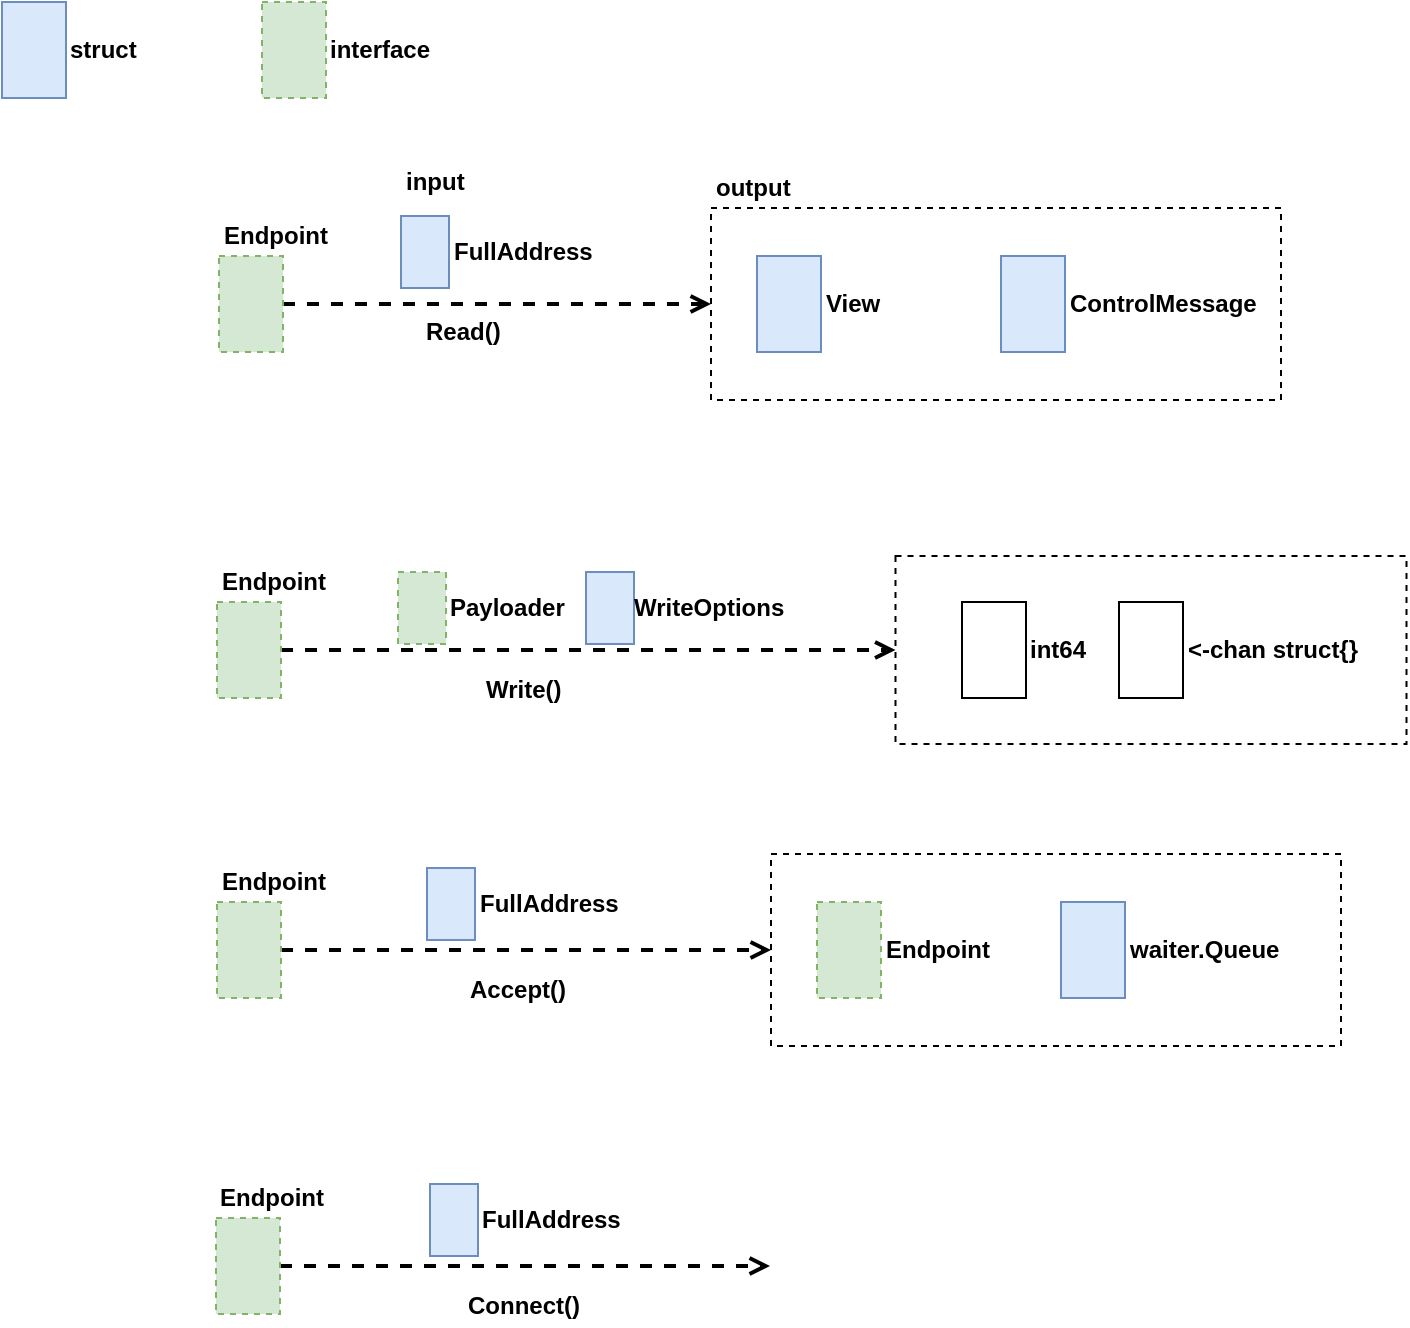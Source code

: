 <mxfile version="12.9.3" type="device" pages="5"><diagram id="k6qMEF62BGXnZwHadJ73" name="endpoint"><mxGraphModel dx="946" dy="725" grid="1" gridSize="10" guides="1" tooltips="1" connect="1" arrows="1" fold="1" page="1" pageScale="1" pageWidth="850" pageHeight="1100" math="0" shadow="0"><root><mxCell id="0"/><mxCell id="1" parent="0"/><mxCell id="oGJiNRE4UWsrsHUMmCPY-58" value="" style="rounded=0;whiteSpace=wrap;html=1;dashed=1;fillColor=none;" parent="1" vertex="1"><mxGeometry x="466.75" y="287" width="255.5" height="94" as="geometry"/></mxCell><mxCell id="oGJiNRE4UWsrsHUMmCPY-45" value="" style="rounded=0;whiteSpace=wrap;html=1;dashed=1;fillColor=none;" parent="1" vertex="1"><mxGeometry x="374.5" y="113" width="285" height="96" as="geometry"/></mxCell><mxCell id="oGJiNRE4UWsrsHUMmCPY-1" value="" style="rounded=0;whiteSpace=wrap;html=1;strokeColor=#6c8ebf;fillColor=#dae8fc;fontSize=16;" parent="1" vertex="1"><mxGeometry x="20" y="10" width="32" height="48" as="geometry"/></mxCell><mxCell id="oGJiNRE4UWsrsHUMmCPY-2" value="&lt;b&gt;struct&lt;/b&gt;" style="text;html=1;align=left;verticalAlign=middle;resizable=0;points=[];autosize=1;fontSize=12;fontColor=#000000;" parent="1" vertex="1"><mxGeometry x="52" y="24" width="50" height="20" as="geometry"/></mxCell><mxCell id="oGJiNRE4UWsrsHUMmCPY-3" value="" style="rounded=0;whiteSpace=wrap;html=1;strokeColor=#82b366;fillColor=#d5e8d4;fontSize=16;dashed=1;" parent="1" vertex="1"><mxGeometry x="150" y="10" width="32" height="48" as="geometry"/></mxCell><mxCell id="oGJiNRE4UWsrsHUMmCPY-4" value="&lt;b&gt;interface&lt;/b&gt;" style="text;html=1;align=left;verticalAlign=middle;resizable=0;points=[];autosize=1;fontSize=12;fontColor=#000000;" parent="1" vertex="1"><mxGeometry x="182" y="24" width="70" height="20" as="geometry"/></mxCell><mxCell id="oGJiNRE4UWsrsHUMmCPY-36" value="" style="rounded=0;whiteSpace=wrap;html=1;strokeColor=#6c8ebf;fillColor=#dae8fc;fontSize=16;" parent="1" vertex="1"><mxGeometry x="397.5" y="137" width="32" height="48" as="geometry"/></mxCell><mxCell id="oGJiNRE4UWsrsHUMmCPY-37" value="&lt;b&gt;Endpoint&lt;/b&gt;" style="text;html=1;align=left;verticalAlign=middle;resizable=0;points=[];autosize=1;fontSize=12;fontColor=#000000;" parent="1" vertex="1"><mxGeometry x="128.5" y="117" width="70" height="20" as="geometry"/></mxCell><mxCell id="oGJiNRE4UWsrsHUMmCPY-39" style="edgeStyle=orthogonalEdgeStyle;rounded=0;orthogonalLoop=1;jettySize=auto;html=1;exitX=1;exitY=0.5;exitDx=0;exitDy=0;entryX=0;entryY=0.5;entryDx=0;entryDy=0;endArrow=open;endFill=0;strokeWidth=2;dashed=1;" parent="1" source="oGJiNRE4UWsrsHUMmCPY-38" target="oGJiNRE4UWsrsHUMmCPY-45" edge="1"><mxGeometry relative="1" as="geometry"/></mxCell><mxCell id="oGJiNRE4UWsrsHUMmCPY-38" value="" style="rounded=0;whiteSpace=wrap;html=1;strokeColor=#82b366;fillColor=#d5e8d4;fontSize=16;dashed=1;" parent="1" vertex="1"><mxGeometry x="128.5" y="137" width="32" height="48" as="geometry"/></mxCell><mxCell id="oGJiNRE4UWsrsHUMmCPY-40" value="" style="rounded=0;whiteSpace=wrap;html=1;strokeColor=#6c8ebf;fillColor=#dae8fc;fontSize=16;" parent="1" vertex="1"><mxGeometry x="219.5" y="117" width="24" height="36" as="geometry"/></mxCell><mxCell id="oGJiNRE4UWsrsHUMmCPY-41" value="&lt;b&gt;FullAddress&lt;/b&gt;" style="text;html=1;align=left;verticalAlign=middle;resizable=0;points=[];autosize=1;fontSize=12;fontColor=#000000;" parent="1" vertex="1"><mxGeometry x="243.5" y="125" width="80" height="20" as="geometry"/></mxCell><mxCell id="oGJiNRE4UWsrsHUMmCPY-42" value="" style="rounded=0;whiteSpace=wrap;html=1;strokeColor=#6c8ebf;fillColor=#dae8fc;fontSize=16;" parent="1" vertex="1"><mxGeometry x="519.5" y="137" width="32" height="48" as="geometry"/></mxCell><mxCell id="oGJiNRE4UWsrsHUMmCPY-43" value="&lt;b&gt;View&lt;/b&gt;" style="text;html=1;align=left;verticalAlign=middle;resizable=0;points=[];autosize=1;fontSize=12;fontColor=#000000;" parent="1" vertex="1"><mxGeometry x="429.5" y="151" width="40" height="20" as="geometry"/></mxCell><mxCell id="oGJiNRE4UWsrsHUMmCPY-44" value="&lt;b&gt;ControlMessage&lt;/b&gt;" style="text;html=1;align=left;verticalAlign=middle;resizable=0;points=[];autosize=1;fontSize=12;fontColor=#000000;" parent="1" vertex="1"><mxGeometry x="551.5" y="151" width="110" height="20" as="geometry"/></mxCell><mxCell id="oGJiNRE4UWsrsHUMmCPY-46" value="&lt;b&gt;Read()&lt;/b&gt;" style="text;html=1;align=left;verticalAlign=middle;resizable=0;points=[];autosize=1;fontSize=12;fontColor=#000000;" parent="1" vertex="1"><mxGeometry x="229.5" y="165" width="50" height="20" as="geometry"/></mxCell><mxCell id="oGJiNRE4UWsrsHUMmCPY-54" style="edgeStyle=orthogonalEdgeStyle;rounded=0;orthogonalLoop=1;jettySize=auto;html=1;exitX=1;exitY=0.5;exitDx=0;exitDy=0;dashed=1;endArrow=open;endFill=0;strokeWidth=2;entryX=0;entryY=0.5;entryDx=0;entryDy=0;" parent="1" source="oGJiNRE4UWsrsHUMmCPY-47" target="oGJiNRE4UWsrsHUMmCPY-58" edge="1"><mxGeometry relative="1" as="geometry"/></mxCell><mxCell id="oGJiNRE4UWsrsHUMmCPY-47" value="" style="rounded=0;whiteSpace=wrap;html=1;strokeColor=#82b366;fillColor=#d5e8d4;fontSize=16;dashed=1;" parent="1" vertex="1"><mxGeometry x="127.5" y="310" width="32" height="48" as="geometry"/></mxCell><mxCell id="oGJiNRE4UWsrsHUMmCPY-48" value="" style="rounded=0;whiteSpace=wrap;html=1;strokeColor=#82b366;fillColor=#d5e8d4;fontSize=16;dashed=1;" parent="1" vertex="1"><mxGeometry x="218" y="295" width="24" height="36" as="geometry"/></mxCell><mxCell id="oGJiNRE4UWsrsHUMmCPY-49" value="&lt;b&gt;Endpoint&lt;/b&gt;" style="text;html=1;align=left;verticalAlign=middle;resizable=0;points=[];autosize=1;fontSize=12;fontColor=#000000;" parent="1" vertex="1"><mxGeometry x="127.5" y="290" width="70" height="20" as="geometry"/></mxCell><mxCell id="oGJiNRE4UWsrsHUMmCPY-50" value="&lt;b&gt;Payloader&lt;/b&gt;" style="text;html=1;align=left;verticalAlign=middle;resizable=0;points=[];autosize=1;fontSize=12;fontColor=#000000;" parent="1" vertex="1"><mxGeometry x="242" y="303" width="70" height="20" as="geometry"/></mxCell><mxCell id="oGJiNRE4UWsrsHUMmCPY-51" value="" style="rounded=0;whiteSpace=wrap;html=1;strokeColor=#6c8ebf;fillColor=#dae8fc;fontSize=16;" parent="1" vertex="1"><mxGeometry x="312" y="295" width="24" height="36" as="geometry"/></mxCell><mxCell id="oGJiNRE4UWsrsHUMmCPY-52" value="&lt;b&gt;WriteOptions&lt;/b&gt;" style="text;html=1;align=left;verticalAlign=middle;resizable=0;points=[];autosize=1;fontSize=12;fontColor=#000000;" parent="1" vertex="1"><mxGeometry x="334" y="303" width="90" height="20" as="geometry"/></mxCell><mxCell id="oGJiNRE4UWsrsHUMmCPY-53" value="" style="rounded=0;whiteSpace=wrap;html=1;strokeColor=#000000;fillColor=#ffffff;fontSize=16;" parent="1" vertex="1"><mxGeometry x="500" y="310" width="32" height="48" as="geometry"/></mxCell><mxCell id="oGJiNRE4UWsrsHUMmCPY-55" value="&lt;b&gt;int64&lt;/b&gt;" style="text;html=1;align=left;verticalAlign=middle;resizable=0;points=[];autosize=1;fontSize=12;fontColor=#000000;" parent="1" vertex="1"><mxGeometry x="532" y="324" width="40" height="20" as="geometry"/></mxCell><mxCell id="oGJiNRE4UWsrsHUMmCPY-56" value="" style="rounded=0;whiteSpace=wrap;html=1;strokeColor=#000000;fillColor=#ffffff;fontSize=16;" parent="1" vertex="1"><mxGeometry x="578.5" y="310" width="32" height="48" as="geometry"/></mxCell><mxCell id="oGJiNRE4UWsrsHUMmCPY-57" value="&lt;b&gt;&amp;lt;-chan struct{}&lt;/b&gt;" style="text;html=1;align=left;verticalAlign=middle;resizable=0;points=[];autosize=1;fontSize=12;fontColor=#000000;" parent="1" vertex="1"><mxGeometry x="610.5" y="324" width="100" height="20" as="geometry"/></mxCell><mxCell id="oGJiNRE4UWsrsHUMmCPY-59" value="&lt;b&gt;Write()&lt;/b&gt;" style="text;html=1;align=left;verticalAlign=middle;resizable=0;points=[];autosize=1;fontSize=12;fontColor=#000000;" parent="1" vertex="1"><mxGeometry x="259.5" y="344" width="50" height="20" as="geometry"/></mxCell><mxCell id="oGJiNRE4UWsrsHUMmCPY-66" style="edgeStyle=orthogonalEdgeStyle;rounded=0;orthogonalLoop=1;jettySize=auto;html=1;exitX=1;exitY=0.5;exitDx=0;exitDy=0;entryX=0;entryY=0.5;entryDx=0;entryDy=0;dashed=1;endArrow=open;endFill=0;strokeWidth=2;" parent="1" source="oGJiNRE4UWsrsHUMmCPY-60" target="oGJiNRE4UWsrsHUMmCPY-61" edge="1"><mxGeometry relative="1" as="geometry"/></mxCell><mxCell id="oGJiNRE4UWsrsHUMmCPY-60" value="" style="rounded=0;whiteSpace=wrap;html=1;strokeColor=#82b366;fillColor=#d5e8d4;fontSize=16;dashed=1;" parent="1" vertex="1"><mxGeometry x="127.5" y="460" width="32" height="48" as="geometry"/></mxCell><mxCell id="oGJiNRE4UWsrsHUMmCPY-61" value="" style="rounded=0;whiteSpace=wrap;html=1;dashed=1;fillColor=none;" parent="1" vertex="1"><mxGeometry x="404.5" y="436" width="285" height="96" as="geometry"/></mxCell><mxCell id="oGJiNRE4UWsrsHUMmCPY-62" value="" style="rounded=0;whiteSpace=wrap;html=1;strokeColor=#82b366;fillColor=#d5e8d4;fontSize=16;dashed=1;" parent="1" vertex="1"><mxGeometry x="427.5" y="460" width="32" height="48" as="geometry"/></mxCell><mxCell id="oGJiNRE4UWsrsHUMmCPY-63" value="" style="rounded=0;whiteSpace=wrap;html=1;strokeColor=#6c8ebf;fillColor=#dae8fc;fontSize=16;" parent="1" vertex="1"><mxGeometry x="549.5" y="460" width="32" height="48" as="geometry"/></mxCell><mxCell id="oGJiNRE4UWsrsHUMmCPY-64" value="&lt;b&gt;Endpoint&lt;/b&gt;" style="text;html=1;align=left;verticalAlign=middle;resizable=0;points=[];autosize=1;fontSize=12;fontColor=#000000;" parent="1" vertex="1"><mxGeometry x="459.5" y="474" width="70" height="20" as="geometry"/></mxCell><mxCell id="oGJiNRE4UWsrsHUMmCPY-65" value="&lt;b&gt;waiter.Queue&lt;/b&gt;" style="text;html=1;align=left;verticalAlign=middle;resizable=0;points=[];autosize=1;fontSize=12;fontColor=#000000;" parent="1" vertex="1"><mxGeometry x="581.5" y="474" width="90" height="20" as="geometry"/></mxCell><mxCell id="oGJiNRE4UWsrsHUMmCPY-67" value="" style="rounded=0;whiteSpace=wrap;html=1;strokeColor=#6c8ebf;fillColor=#dae8fc;fontSize=16;" parent="1" vertex="1"><mxGeometry x="232.5" y="443" width="24" height="36" as="geometry"/></mxCell><mxCell id="oGJiNRE4UWsrsHUMmCPY-68" value="&lt;b&gt;FullAddress&lt;/b&gt;" style="text;html=1;align=left;verticalAlign=middle;resizable=0;points=[];autosize=1;fontSize=12;fontColor=#000000;" parent="1" vertex="1"><mxGeometry x="256.5" y="451" width="80" height="20" as="geometry"/></mxCell><mxCell id="oGJiNRE4UWsrsHUMmCPY-69" value="&lt;b&gt;Accept()&lt;/b&gt;" style="text;html=1;align=left;verticalAlign=middle;resizable=0;points=[];autosize=1;fontSize=12;fontColor=#000000;" parent="1" vertex="1"><mxGeometry x="251.5" y="494" width="60" height="20" as="geometry"/></mxCell><mxCell id="oGJiNRE4UWsrsHUMmCPY-70" value="&lt;b&gt;Endpoint&lt;/b&gt;" style="text;html=1;align=left;verticalAlign=middle;resizable=0;points=[];autosize=1;fontSize=12;fontColor=#000000;" parent="1" vertex="1"><mxGeometry x="127.5" y="440" width="70" height="20" as="geometry"/></mxCell><mxCell id="oGJiNRE4UWsrsHUMmCPY-71" style="edgeStyle=orthogonalEdgeStyle;rounded=0;orthogonalLoop=1;jettySize=auto;html=1;exitX=1;exitY=0.5;exitDx=0;exitDy=0;entryX=0;entryY=0.5;entryDx=0;entryDy=0;dashed=1;endArrow=open;endFill=0;strokeWidth=2;" parent="1" source="oGJiNRE4UWsrsHUMmCPY-72" edge="1"><mxGeometry relative="1" as="geometry"><mxPoint x="404" y="642" as="targetPoint"/></mxGeometry></mxCell><mxCell id="oGJiNRE4UWsrsHUMmCPY-72" value="" style="rounded=0;whiteSpace=wrap;html=1;strokeColor=#82b366;fillColor=#d5e8d4;fontSize=16;dashed=1;" parent="1" vertex="1"><mxGeometry x="127" y="618" width="32" height="48" as="geometry"/></mxCell><mxCell id="oGJiNRE4UWsrsHUMmCPY-73" value="" style="rounded=0;whiteSpace=wrap;html=1;strokeColor=#6c8ebf;fillColor=#dae8fc;fontSize=16;" parent="1" vertex="1"><mxGeometry x="234" y="601" width="24" height="36" as="geometry"/></mxCell><mxCell id="oGJiNRE4UWsrsHUMmCPY-74" value="&lt;b&gt;FullAddress&lt;/b&gt;" style="text;html=1;align=left;verticalAlign=middle;resizable=0;points=[];autosize=1;fontSize=12;fontColor=#000000;" parent="1" vertex="1"><mxGeometry x="258" y="609" width="80" height="20" as="geometry"/></mxCell><mxCell id="oGJiNRE4UWsrsHUMmCPY-75" value="&lt;b&gt;Connect()&lt;/b&gt;" style="text;html=1;align=left;verticalAlign=middle;resizable=0;points=[];autosize=1;fontSize=12;fontColor=#000000;" parent="1" vertex="1"><mxGeometry x="251" y="652" width="70" height="20" as="geometry"/></mxCell><mxCell id="oGJiNRE4UWsrsHUMmCPY-76" value="&lt;b&gt;Endpoint&lt;/b&gt;" style="text;html=1;align=left;verticalAlign=middle;resizable=0;points=[];autosize=1;fontSize=12;fontColor=#000000;" parent="1" vertex="1"><mxGeometry x="127" y="598" width="70" height="20" as="geometry"/></mxCell><mxCell id="NHiUS3CGGVUqAdxIlkoo-1" value="&lt;b&gt;input&lt;/b&gt;" style="text;html=1;align=left;verticalAlign=middle;resizable=0;points=[];autosize=1;fontSize=12;fontColor=#000000;" vertex="1" parent="1"><mxGeometry x="219.5" y="90" width="40" height="20" as="geometry"/></mxCell><mxCell id="NHiUS3CGGVUqAdxIlkoo-2" value="&lt;b&gt;output&lt;/b&gt;" style="text;html=1;align=left;verticalAlign=middle;resizable=0;points=[];autosize=1;fontSize=12;fontColor=#000000;" vertex="1" parent="1"><mxGeometry x="374.5" y="93" width="50" height="20" as="geometry"/></mxCell></root></mxGraphModel></diagram><diagram id="ExE2__JaH2Fg2eejG4as" name="endpoints"><mxGraphModel dx="946" dy="725" grid="1" gridSize="10" guides="1" tooltips="1" connect="1" arrows="1" fold="1" page="1" pageScale="1" pageWidth="850" pageHeight="1100" math="0" shadow="0"><root><mxCell id="iKho733W-PWlIFvFmLNq-0"/><mxCell id="iKho733W-PWlIFvFmLNq-1" parent="iKho733W-PWlIFvFmLNq-0"/><mxCell id="x3I4VVYJX3qlUsWZKrCa-0" value="Endpoint" style="rounded=0;whiteSpace=wrap;html=1;strokeColor=#000000;fillColor=#ffffff;fontSize=16;dashed=1;" vertex="1" parent="iKho733W-PWlIFvFmLNq-1"><mxGeometry x="365" y="290" width="120" height="48" as="geometry"/></mxCell><mxCell id="x3I4VVYJX3qlUsWZKrCa-6" style="edgeStyle=orthogonalEdgeStyle;rounded=0;orthogonalLoop=1;jettySize=auto;html=1;exitX=0.5;exitY=0;exitDx=0;exitDy=0;entryX=0.25;entryY=1;entryDx=0;entryDy=0;dashed=1;endArrow=block;endFill=0;strokeColor=#000000;strokeWidth=1;fontSize=16;fontColor=#FF8000;" edge="1" parent="iKho733W-PWlIFvFmLNq-1" source="x3I4VVYJX3qlUsWZKrCa-1" target="x3I4VVYJX3qlUsWZKrCa-0"><mxGeometry relative="1" as="geometry"/></mxCell><mxCell id="x3I4VVYJX3qlUsWZKrCa-1" value="packet.endpoint" style="rounded=0;whiteSpace=wrap;html=1;strokeColor=#000000;fillColor=#ffffff;fontSize=16;" vertex="1" parent="iKho733W-PWlIFvFmLNq-1"><mxGeometry x="275" y="420" width="120" height="48" as="geometry"/></mxCell><mxCell id="x3I4VVYJX3qlUsWZKrCa-5" style="edgeStyle=orthogonalEdgeStyle;rounded=0;orthogonalLoop=1;jettySize=auto;html=1;exitX=0.5;exitY=0;exitDx=0;exitDy=0;entryX=0;entryY=0.5;entryDx=0;entryDy=0;dashed=1;endArrow=block;endFill=0;strokeColor=#000000;strokeWidth=1;fontSize=16;fontColor=#FF8000;" edge="1" parent="iKho733W-PWlIFvFmLNq-1" source="x3I4VVYJX3qlUsWZKrCa-2" target="x3I4VVYJX3qlUsWZKrCa-0"><mxGeometry relative="1" as="geometry"/></mxCell><mxCell id="x3I4VVYJX3qlUsWZKrCa-2" value="icmp.endpoint" style="rounded=0;whiteSpace=wrap;html=1;strokeColor=#000000;fillColor=#ffffff;fontSize=16;" vertex="1" parent="iKho733W-PWlIFvFmLNq-1"><mxGeometry x="95" y="420" width="120" height="48" as="geometry"/></mxCell><mxCell id="x3I4VVYJX3qlUsWZKrCa-7" style="edgeStyle=orthogonalEdgeStyle;rounded=0;orthogonalLoop=1;jettySize=auto;html=1;exitX=0.5;exitY=0;exitDx=0;exitDy=0;entryX=0.75;entryY=1;entryDx=0;entryDy=0;dashed=1;endArrow=block;endFill=0;strokeColor=#000000;strokeWidth=1;fontSize=16;fontColor=#FF8000;" edge="1" parent="iKho733W-PWlIFvFmLNq-1" source="x3I4VVYJX3qlUsWZKrCa-3" target="x3I4VVYJX3qlUsWZKrCa-0"><mxGeometry relative="1" as="geometry"/></mxCell><mxCell id="x3I4VVYJX3qlUsWZKrCa-3" value="raw.endpoint" style="rounded=0;whiteSpace=wrap;html=1;strokeColor=#000000;fillColor=#ffffff;fontSize=16;" vertex="1" parent="iKho733W-PWlIFvFmLNq-1"><mxGeometry x="455" y="420" width="120" height="48" as="geometry"/></mxCell><mxCell id="x3I4VVYJX3qlUsWZKrCa-8" style="edgeStyle=orthogonalEdgeStyle;rounded=0;orthogonalLoop=1;jettySize=auto;html=1;exitX=0.5;exitY=0;exitDx=0;exitDy=0;entryX=1;entryY=0.5;entryDx=0;entryDy=0;dashed=1;endArrow=block;endFill=0;strokeColor=#000000;strokeWidth=1;fontSize=16;fontColor=#FF8000;" edge="1" parent="iKho733W-PWlIFvFmLNq-1" source="x3I4VVYJX3qlUsWZKrCa-4" target="x3I4VVYJX3qlUsWZKrCa-0"><mxGeometry relative="1" as="geometry"/></mxCell><mxCell id="x3I4VVYJX3qlUsWZKrCa-4" value="udp.endpoint" style="rounded=0;whiteSpace=wrap;html=1;strokeColor=#000000;fillColor=#ffffff;fontSize=16;" vertex="1" parent="iKho733W-PWlIFvFmLNq-1"><mxGeometry x="635" y="420" width="120" height="48" as="geometry"/></mxCell></root></mxGraphModel></diagram><diagram id="LnIaIpgR1wUWuMChc7Gb" name="view"><mxGraphModel dx="946" dy="725" grid="1" gridSize="10" guides="1" tooltips="1" connect="1" arrows="1" fold="1" page="1" pageScale="1" pageWidth="850" pageHeight="1100" math="0" shadow="0"><root><mxCell id="48LlLY3XMK7oOQe-IvUM-0"/><mxCell id="48LlLY3XMK7oOQe-IvUM-1" parent="48LlLY3XMK7oOQe-IvUM-0"/><mxCell id="OS4s9AO8LJDXJPlAprju-0" value="" style="rounded=0;whiteSpace=wrap;html=1;dashed=1;fillColor=none;" vertex="1" parent="48LlLY3XMK7oOQe-IvUM-1"><mxGeometry x="407" y="220" width="153.25" height="83" as="geometry"/></mxCell><mxCell id="ouuznMqU4yySbLJ2ORTr-0" value="" style="rounded=0;whiteSpace=wrap;html=1;strokeColor=#82b366;fillColor=#d5e8d4;fontSize=16;" vertex="1" parent="48LlLY3XMK7oOQe-IvUM-1"><mxGeometry x="20" y="10" width="32" height="48" as="geometry"/></mxCell><mxCell id="ouuznMqU4yySbLJ2ORTr-1" value="&lt;b&gt;View&lt;/b&gt;" style="text;html=1;align=left;verticalAlign=middle;resizable=0;points=[];autosize=1;fontSize=12;fontColor=#000000;" vertex="1" parent="48LlLY3XMK7oOQe-IvUM-1"><mxGeometry x="52" y="24" width="40" height="20" as="geometry"/></mxCell><mxCell id="ouuznMqU4yySbLJ2ORTr-2" value="" style="rounded=0;whiteSpace=wrap;html=1;strokeColor=#6c8ebf;fillColor=#dae8fc;fontSize=16;" vertex="1" parent="48LlLY3XMK7oOQe-IvUM-1"><mxGeometry x="250" y="10" width="32" height="48" as="geometry"/></mxCell><mxCell id="ouuznMqU4yySbLJ2ORTr-3" value="&lt;b&gt;bytes.Reader&lt;/b&gt;" style="text;html=1;align=left;verticalAlign=middle;resizable=0;points=[];autosize=1;fontSize=12;fontColor=#000000;" vertex="1" parent="48LlLY3XMK7oOQe-IvUM-1"><mxGeometry x="282" y="24" width="90" height="20" as="geometry"/></mxCell><mxCell id="ouuznMqU4yySbLJ2ORTr-4" value="" style="rounded=0;whiteSpace=wrap;html=1;strokeColor=#d79b00;fillColor=#ffe6cc;fontSize=16;" vertex="1" parent="48LlLY3XMK7oOQe-IvUM-1"><mxGeometry x="110" y="10" width="32" height="48" as="geometry"/></mxCell><mxCell id="ouuznMqU4yySbLJ2ORTr-5" value="&lt;b&gt;VectorisedView&lt;/b&gt;" style="text;html=1;align=left;verticalAlign=middle;resizable=0;points=[];autosize=1;fontSize=12;fontColor=#000000;" vertex="1" parent="48LlLY3XMK7oOQe-IvUM-1"><mxGeometry x="142" y="24" width="100" height="20" as="geometry"/></mxCell><mxCell id="OS4s9AO8LJDXJPlAprju-1" style="edgeStyle=orthogonalEdgeStyle;rounded=0;orthogonalLoop=1;jettySize=auto;html=1;dashed=1;endArrow=open;endFill=0;strokeColor=#000000;strokeWidth=1;fontSize=16;fontColor=#FF8000;" edge="1" parent="48LlLY3XMK7oOQe-IvUM-1"><mxGeometry relative="1" as="geometry"><mxPoint x="329" y="262" as="sourcePoint"/><mxPoint x="399" y="262" as="targetPoint"/></mxGeometry></mxCell><mxCell id="OS4s9AO8LJDXJPlAprju-3" style="edgeStyle=orthogonalEdgeStyle;rounded=0;orthogonalLoop=1;jettySize=auto;html=1;exitX=0.5;exitY=0;exitDx=0;exitDy=0;entryX=0.5;entryY=1;entryDx=0;entryDy=0;dashed=1;endArrow=open;endFill=0;strokeColor=#000000;strokeWidth=2;fontSize=16;fontColor=#FF8000;" edge="1" parent="48LlLY3XMK7oOQe-IvUM-1" source="ouuznMqU4yySbLJ2ORTr-6" target="OS4s9AO8LJDXJPlAprju-2"><mxGeometry relative="1" as="geometry"/></mxCell><mxCell id="OS4s9AO8LJDXJPlAprju-5" style="edgeStyle=orthogonalEdgeStyle;rounded=0;orthogonalLoop=1;jettySize=auto;html=1;exitX=0.5;exitY=1;exitDx=0;exitDy=0;entryX=0.5;entryY=0;entryDx=0;entryDy=0;dashed=1;endArrow=open;endFill=0;strokeColor=#000000;strokeWidth=2;fontSize=16;fontColor=#FF8000;" edge="1" parent="48LlLY3XMK7oOQe-IvUM-1" source="ouuznMqU4yySbLJ2ORTr-6" target="OS4s9AO8LJDXJPlAprju-4"><mxGeometry relative="1" as="geometry"/></mxCell><mxCell id="ouuznMqU4yySbLJ2ORTr-6" value="" style="rounded=0;whiteSpace=wrap;html=1;strokeColor=#82b366;fillColor=#d5e8d4;fontSize=16;" vertex="1" parent="48LlLY3XMK7oOQe-IvUM-1"><mxGeometry x="289" y="237.5" width="32" height="48" as="geometry"/></mxCell><mxCell id="ouuznMqU4yySbLJ2ORTr-7" value="b" style="rounded=0;whiteSpace=wrap;html=1;strokeColor=#000000;fillColor=#ffffff;fontSize=16;" vertex="1" parent="48LlLY3XMK7oOQe-IvUM-1"><mxGeometry x="419" y="237.5" width="32" height="48" as="geometry"/></mxCell><mxCell id="ouuznMqU4yySbLJ2ORTr-8" value="y" style="rounded=0;whiteSpace=wrap;html=1;strokeColor=#000000;fillColor=#ffffff;fontSize=16;" vertex="1" parent="48LlLY3XMK7oOQe-IvUM-1"><mxGeometry x="451" y="237.5" width="32" height="48" as="geometry"/></mxCell><mxCell id="ouuznMqU4yySbLJ2ORTr-9" value="t" style="rounded=0;whiteSpace=wrap;html=1;strokeColor=#000000;fillColor=#ffffff;fontSize=16;" vertex="1" parent="48LlLY3XMK7oOQe-IvUM-1"><mxGeometry x="483" y="237.5" width="32" height="48" as="geometry"/></mxCell><mxCell id="ouuznMqU4yySbLJ2ORTr-10" value="e" style="rounded=0;whiteSpace=wrap;html=1;strokeColor=#000000;fillColor=#ffffff;fontSize=16;" vertex="1" parent="48LlLY3XMK7oOQe-IvUM-1"><mxGeometry x="515" y="237.5" width="32" height="48" as="geometry"/></mxCell><mxCell id="OS4s9AO8LJDXJPlAprju-2" value="" style="rounded=0;whiteSpace=wrap;html=1;strokeColor=#6c8ebf;fillColor=#dae8fc;fontSize=16;" vertex="1" parent="48LlLY3XMK7oOQe-IvUM-1"><mxGeometry x="289" y="100" width="32" height="48" as="geometry"/></mxCell><mxCell id="OS4s9AO8LJDXJPlAprju-13" style="edgeStyle=orthogonalEdgeStyle;rounded=0;orthogonalLoop=1;jettySize=auto;html=1;dashed=1;endArrow=open;endFill=0;strokeColor=#000000;strokeWidth=1;fontSize=16;fontColor=#FF8000;" edge="1" parent="48LlLY3XMK7oOQe-IvUM-1"><mxGeometry relative="1" as="geometry"><mxPoint x="329" y="404" as="sourcePoint"/><mxPoint x="399" y="404" as="targetPoint"/></mxGeometry></mxCell><mxCell id="rpf_Bzv4FX8Y4F_m2Xuf-0" style="edgeStyle=orthogonalEdgeStyle;rounded=0;orthogonalLoop=1;jettySize=auto;html=1;exitX=0;exitY=0.5;exitDx=0;exitDy=0;entryX=0;entryY=0.5;entryDx=0;entryDy=0;dashed=1;endArrow=open;endFill=0;strokeColor=#000000;strokeWidth=2;fontSize=16;fontColor=#FF8000;" edge="1" parent="48LlLY3XMK7oOQe-IvUM-1" source="OS4s9AO8LJDXJPlAprju-4" target="ouuznMqU4yySbLJ2ORTr-6"><mxGeometry relative="1" as="geometry"/></mxCell><mxCell id="OS4s9AO8LJDXJPlAprju-4" value="" style="rounded=0;whiteSpace=wrap;html=1;strokeColor=#d79b00;fillColor=#ffe6cc;fontSize=16;" vertex="1" parent="48LlLY3XMK7oOQe-IvUM-1"><mxGeometry x="289" y="380" width="32" height="48" as="geometry"/></mxCell><mxCell id="OS4s9AO8LJDXJPlAprju-6" value="&lt;b&gt;Reader()&lt;/b&gt;" style="text;html=1;align=left;verticalAlign=middle;resizable=0;points=[];autosize=1;fontSize=12;fontColor=#000000;" vertex="1" parent="48LlLY3XMK7oOQe-IvUM-1"><mxGeometry x="308" y="182" width="60" height="20" as="geometry"/></mxCell><mxCell id="OS4s9AO8LJDXJPlAprju-7" value="&lt;b&gt;ToVectorisedView&lt;/b&gt;" style="text;html=1;align=left;verticalAlign=middle;resizable=0;points=[];autosize=1;fontSize=12;fontColor=#000000;" vertex="1" parent="48LlLY3XMK7oOQe-IvUM-1"><mxGeometry x="307" y="320" width="120" height="20" as="geometry"/></mxCell><mxCell id="OS4s9AO8LJDXJPlAprju-8" value="" style="rounded=0;whiteSpace=wrap;html=1;dashed=1;fillColor=none;" vertex="1" parent="48LlLY3XMK7oOQe-IvUM-1"><mxGeometry x="407" y="362.5" width="153.25" height="83" as="geometry"/></mxCell><mxCell id="OS4s9AO8LJDXJPlAprju-9" value="" style="rounded=0;whiteSpace=wrap;html=1;strokeColor=#82b366;fillColor=#d5e8d4;fontSize=16;" vertex="1" parent="48LlLY3XMK7oOQe-IvUM-1"><mxGeometry x="419" y="380" width="32" height="48" as="geometry"/></mxCell><mxCell id="OS4s9AO8LJDXJPlAprju-10" value="" style="rounded=0;whiteSpace=wrap;html=1;strokeColor=#82b366;fillColor=#d5e8d4;fontSize=16;" vertex="1" parent="48LlLY3XMK7oOQe-IvUM-1"><mxGeometry x="451" y="380" width="32" height="48" as="geometry"/></mxCell><mxCell id="OS4s9AO8LJDXJPlAprju-11" value="" style="rounded=0;whiteSpace=wrap;html=1;strokeColor=#82b366;fillColor=#d5e8d4;fontSize=16;" vertex="1" parent="48LlLY3XMK7oOQe-IvUM-1"><mxGeometry x="483" y="380" width="32" height="48" as="geometry"/></mxCell><mxCell id="OS4s9AO8LJDXJPlAprju-12" value="" style="rounded=0;whiteSpace=wrap;html=1;strokeColor=#82b366;fillColor=#d5e8d4;fontSize=16;" vertex="1" parent="48LlLY3XMK7oOQe-IvUM-1"><mxGeometry x="515" y="380" width="32" height="48" as="geometry"/></mxCell><mxCell id="rpf_Bzv4FX8Y4F_m2Xuf-1" value="&lt;b&gt;PollUp&lt;/b&gt;" style="text;html=1;align=left;verticalAlign=middle;resizable=0;points=[];autosize=1;fontSize=12;fontColor=#000000;" vertex="1" parent="48LlLY3XMK7oOQe-IvUM-1"><mxGeometry x="218" y="320" width="50" height="20" as="geometry"/></mxCell></root></mxGraphModel></diagram><diagram id="gxrt3mk7oKOYjSZiAOGm" name="vectorised-view-trim-front"><mxGraphModel dx="946" dy="725" grid="1" gridSize="10" guides="1" tooltips="1" connect="1" arrows="1" fold="1" page="1" pageScale="1" pageWidth="850" pageHeight="1100" math="0" shadow="0"><root><mxCell id="jyOzTDt6v21CGWYG7T87-0"/><mxCell id="jyOzTDt6v21CGWYG7T87-1" parent="jyOzTDt6v21CGWYG7T87-0"/><mxCell id="Yr5BrPt3USQW_0bGoE30-17" style="edgeStyle=orthogonalEdgeStyle;rounded=0;orthogonalLoop=1;jettySize=auto;html=1;exitX=1;exitY=0.5;exitDx=0;exitDy=0;entryX=0;entryY=0.5;entryDx=0;entryDy=0;dashed=1;endArrow=open;endFill=0;strokeColor=#000000;strokeWidth=1;fontSize=16;fontColor=#FF8000;" edge="1" parent="jyOzTDt6v21CGWYG7T87-1" source="Yr5BrPt3USQW_0bGoE30-10" target="Yr5BrPt3USQW_0bGoE30-12"><mxGeometry relative="1" as="geometry"/></mxCell><mxCell id="Yr5BrPt3USQW_0bGoE30-10" value="" style="rounded=0;whiteSpace=wrap;html=1;dashed=1;fillColor=none;" vertex="1" parent="jyOzTDt6v21CGWYG7T87-1"><mxGeometry x="178" y="277.5" width="153.25" height="83" as="geometry"/></mxCell><mxCell id="4V6Ix-EYodJR6t3hgWm9-0" value="" style="rounded=0;whiteSpace=wrap;html=1;strokeColor=#82b366;fillColor=#d5e8d4;fontSize=16;" vertex="1" parent="jyOzTDt6v21CGWYG7T87-1"><mxGeometry x="20" y="10" width="32" height="48" as="geometry"/></mxCell><mxCell id="4V6Ix-EYodJR6t3hgWm9-1" value="&lt;b&gt;View&lt;/b&gt;" style="text;html=1;align=left;verticalAlign=middle;resizable=0;points=[];autosize=1;fontSize=12;fontColor=#000000;" vertex="1" parent="jyOzTDt6v21CGWYG7T87-1"><mxGeometry x="52" y="24" width="40" height="20" as="geometry"/></mxCell><mxCell id="zYWkMeCsPPbjtPK90IAZ-0" value="" style="rounded=0;whiteSpace=wrap;html=1;strokeColor=#6c8ebf;fillColor=#dae8fc;fontSize=16;" vertex="1" parent="jyOzTDt6v21CGWYG7T87-1"><mxGeometry x="110" y="10" width="32" height="48" as="geometry"/></mxCell><mxCell id="zYWkMeCsPPbjtPK90IAZ-1" value="&lt;b&gt;byte&lt;/b&gt;" style="text;html=1;align=left;verticalAlign=middle;resizable=0;points=[];autosize=1;fontSize=12;fontColor=#000000;" vertex="1" parent="jyOzTDt6v21CGWYG7T87-1"><mxGeometry x="142" y="24" width="40" height="20" as="geometry"/></mxCell><mxCell id="Yr5BrPt3USQW_0bGoE30-29" style="edgeStyle=orthogonalEdgeStyle;rounded=0;orthogonalLoop=1;jettySize=auto;html=1;exitX=1;exitY=0.5;exitDx=0;exitDy=0;entryX=0;entryY=0.5;entryDx=0;entryDy=0;dashed=1;endArrow=open;endFill=0;strokeColor=#000000;strokeWidth=1;fontSize=16;fontColor=#FF8000;" edge="1" parent="jyOzTDt6v21CGWYG7T87-1" source="Yr5BrPt3USQW_0bGoE30-0" target="Yr5BrPt3USQW_0bGoE30-23"><mxGeometry relative="1" as="geometry"/></mxCell><mxCell id="Yr5BrPt3USQW_0bGoE30-0" value="" style="rounded=0;whiteSpace=wrap;html=1;dashed=1;fillColor=none;" vertex="1" parent="jyOzTDt6v21CGWYG7T87-1"><mxGeometry x="178" y="120" width="153.25" height="83" as="geometry"/></mxCell><mxCell id="Yr5BrPt3USQW_0bGoE30-5" style="edgeStyle=orthogonalEdgeStyle;rounded=0;orthogonalLoop=1;jettySize=auto;html=1;exitX=0.5;exitY=1;exitDx=0;exitDy=0;dashed=1;endArrow=open;endFill=0;strokeColor=#000000;strokeWidth=1;fontSize=16;fontColor=#FF8000;" edge="1" parent="jyOzTDt6v21CGWYG7T87-1" source="Yr5BrPt3USQW_0bGoE30-1"><mxGeometry relative="1" as="geometry"><mxPoint x="205.62" y="267.5" as="targetPoint"/></mxGeometry></mxCell><mxCell id="Yr5BrPt3USQW_0bGoE30-1" value="1" style="rounded=0;whiteSpace=wrap;html=1;strokeColor=#82b366;fillColor=#d5e8d4;fontSize=16;" vertex="1" parent="jyOzTDt6v21CGWYG7T87-1"><mxGeometry x="190" y="137.5" width="32" height="48" as="geometry"/></mxCell><mxCell id="Yr5BrPt3USQW_0bGoE30-2" value="2" style="rounded=0;whiteSpace=wrap;html=1;strokeColor=#82b366;fillColor=#d5e8d4;fontSize=16;" vertex="1" parent="jyOzTDt6v21CGWYG7T87-1"><mxGeometry x="222" y="137.5" width="32" height="48" as="geometry"/></mxCell><mxCell id="Yr5BrPt3USQW_0bGoE30-3" value="3" style="rounded=0;whiteSpace=wrap;html=1;strokeColor=#82b366;fillColor=#d5e8d4;fontSize=16;" vertex="1" parent="jyOzTDt6v21CGWYG7T87-1"><mxGeometry x="254" y="137.5" width="32" height="48" as="geometry"/></mxCell><mxCell id="Yr5BrPt3USQW_0bGoE30-4" value="4" style="rounded=0;whiteSpace=wrap;html=1;strokeColor=#82b366;fillColor=#d5e8d4;fontSize=16;" vertex="1" parent="jyOzTDt6v21CGWYG7T87-1"><mxGeometry x="286" y="137.5" width="32" height="48" as="geometry"/></mxCell><mxCell id="Yr5BrPt3USQW_0bGoE30-6" value="1" style="rounded=0;whiteSpace=wrap;html=1;strokeColor=#6c8ebf;fillColor=#dae8fc;fontSize=16;" vertex="1" parent="jyOzTDt6v21CGWYG7T87-1"><mxGeometry x="190" y="295" width="32" height="48" as="geometry"/></mxCell><mxCell id="Yr5BrPt3USQW_0bGoE30-7" value="2" style="rounded=0;whiteSpace=wrap;html=1;strokeColor=#6c8ebf;fillColor=#dae8fc;fontSize=16;" vertex="1" parent="jyOzTDt6v21CGWYG7T87-1"><mxGeometry x="222" y="295" width="32" height="48" as="geometry"/></mxCell><mxCell id="Yr5BrPt3USQW_0bGoE30-8" value="3" style="rounded=0;whiteSpace=wrap;html=1;strokeColor=#6c8ebf;fillColor=#dae8fc;fontSize=16;" vertex="1" parent="jyOzTDt6v21CGWYG7T87-1"><mxGeometry x="254" y="295" width="32" height="48" as="geometry"/></mxCell><mxCell id="Yr5BrPt3USQW_0bGoE30-9" value="4" style="rounded=0;whiteSpace=wrap;html=1;strokeColor=#6c8ebf;fillColor=#dae8fc;fontSize=16;" vertex="1" parent="jyOzTDt6v21CGWYG7T87-1"><mxGeometry x="286" y="295" width="32" height="48" as="geometry"/></mxCell><mxCell id="Yr5BrPt3USQW_0bGoE30-11" value="&lt;b&gt;VectorisedView&lt;/b&gt;" style="text;html=1;align=left;verticalAlign=middle;resizable=0;points=[];autosize=1;fontSize=12;fontColor=#000000;" vertex="1" parent="jyOzTDt6v21CGWYG7T87-1"><mxGeometry x="178" y="100" width="100" height="20" as="geometry"/></mxCell><mxCell id="Yr5BrPt3USQW_0bGoE30-12" value="" style="rounded=0;whiteSpace=wrap;html=1;dashed=1;fillColor=none;" vertex="1" parent="jyOzTDt6v21CGWYG7T87-1"><mxGeometry x="518" y="277.5" width="153.25" height="83" as="geometry"/></mxCell><mxCell id="Yr5BrPt3USQW_0bGoE30-15" value="3" style="rounded=0;whiteSpace=wrap;html=1;strokeColor=#6c8ebf;fillColor=#dae8fc;fontSize=16;" vertex="1" parent="jyOzTDt6v21CGWYG7T87-1"><mxGeometry x="562.63" y="295" width="32" height="48" as="geometry"/></mxCell><mxCell id="Yr5BrPt3USQW_0bGoE30-16" value="4" style="rounded=0;whiteSpace=wrap;html=1;strokeColor=#6c8ebf;fillColor=#dae8fc;fontSize=16;" vertex="1" parent="jyOzTDt6v21CGWYG7T87-1"><mxGeometry x="594.63" y="295" width="32" height="48" as="geometry"/></mxCell><mxCell id="Yr5BrPt3USQW_0bGoE30-23" value="" style="rounded=0;whiteSpace=wrap;html=1;dashed=1;fillColor=none;" vertex="1" parent="jyOzTDt6v21CGWYG7T87-1"><mxGeometry x="518" y="120" width="153.25" height="83" as="geometry"/></mxCell><mxCell id="Yr5BrPt3USQW_0bGoE30-25" value="2" style="rounded=0;whiteSpace=wrap;html=1;strokeColor=#82b366;fillColor=#d5e8d4;fontSize=16;" vertex="1" parent="jyOzTDt6v21CGWYG7T87-1"><mxGeometry x="546.63" y="137.5" width="32" height="48" as="geometry"/></mxCell><mxCell id="Yr5BrPt3USQW_0bGoE30-26" value="3" style="rounded=0;whiteSpace=wrap;html=1;strokeColor=#82b366;fillColor=#d5e8d4;fontSize=16;" vertex="1" parent="jyOzTDt6v21CGWYG7T87-1"><mxGeometry x="578.63" y="137.5" width="32" height="48" as="geometry"/></mxCell><mxCell id="Yr5BrPt3USQW_0bGoE30-27" value="4" style="rounded=0;whiteSpace=wrap;html=1;strokeColor=#82b366;fillColor=#d5e8d4;fontSize=16;" vertex="1" parent="jyOzTDt6v21CGWYG7T87-1"><mxGeometry x="610.63" y="137.5" width="32" height="48" as="geometry"/></mxCell><mxCell id="Yr5BrPt3USQW_0bGoE30-28" value="&lt;b&gt;VectorisedView&lt;/b&gt;" style="text;html=1;align=left;verticalAlign=middle;resizable=0;points=[];autosize=1;fontSize=12;fontColor=#000000;" vertex="1" parent="jyOzTDt6v21CGWYG7T87-1"><mxGeometry x="518" y="100" width="100" height="20" as="geometry"/></mxCell><mxCell id="Yr5BrPt3USQW_0bGoE30-30" value="&lt;b&gt;first view not enough&lt;/b&gt;" style="text;html=1;align=left;verticalAlign=middle;resizable=0;points=[];autosize=1;fontSize=12;fontColor=#000000;" vertex="1" parent="jyOzTDt6v21CGWYG7T87-1"><mxGeometry x="358" y="137.5" width="140" height="20" as="geometry"/></mxCell><mxCell id="Yr5BrPt3USQW_0bGoE30-31" value="&lt;b&gt;first view enough&lt;/b&gt;" style="text;html=1;align=left;verticalAlign=middle;resizable=0;points=[];autosize=1;fontSize=12;fontColor=#000000;" vertex="1" parent="jyOzTDt6v21CGWYG7T87-1"><mxGeometry x="358" y="295" width="110" height="20" as="geometry"/></mxCell></root></mxGraphModel></diagram><diagram id="k0GsEF_b8_raslj5ldjq" name="vectorised-view-read"><mxGraphModel dx="946" dy="725" grid="1" gridSize="10" guides="1" tooltips="1" connect="1" arrows="1" fold="1" page="1" pageScale="1" pageWidth="850" pageHeight="1100" math="0" shadow="0"><root><mxCell id="mGuwyFRLbXnCRCIW6dIX-0"/><mxCell id="mGuwyFRLbXnCRCIW6dIX-1" parent="mGuwyFRLbXnCRCIW6dIX-0"/><mxCell id="mGuwyFRLbXnCRCIW6dIX-2" style="edgeStyle=orthogonalEdgeStyle;rounded=0;orthogonalLoop=1;jettySize=auto;html=1;exitX=1;exitY=0.5;exitDx=0;exitDy=0;entryX=0;entryY=0.5;entryDx=0;entryDy=0;dashed=1;endArrow=open;endFill=0;strokeColor=#000000;strokeWidth=1;fontSize=16;fontColor=#FF8000;" edge="1" parent="mGuwyFRLbXnCRCIW6dIX-1" source="mGuwyFRLbXnCRCIW6dIX-3" target="mGuwyFRLbXnCRCIW6dIX-20"><mxGeometry relative="1" as="geometry"/></mxCell><mxCell id="mGuwyFRLbXnCRCIW6dIX-3" value="" style="rounded=0;whiteSpace=wrap;html=1;dashed=1;fillColor=none;" vertex="1" parent="mGuwyFRLbXnCRCIW6dIX-1"><mxGeometry x="178" y="277.5" width="153.25" height="83" as="geometry"/></mxCell><mxCell id="mGuwyFRLbXnCRCIW6dIX-4" value="" style="rounded=0;whiteSpace=wrap;html=1;strokeColor=#82b366;fillColor=#d5e8d4;fontSize=16;" vertex="1" parent="mGuwyFRLbXnCRCIW6dIX-1"><mxGeometry x="20" y="10" width="32" height="48" as="geometry"/></mxCell><mxCell id="mGuwyFRLbXnCRCIW6dIX-5" value="&lt;b&gt;View&lt;/b&gt;" style="text;html=1;align=left;verticalAlign=middle;resizable=0;points=[];autosize=1;fontSize=12;fontColor=#000000;" vertex="1" parent="mGuwyFRLbXnCRCIW6dIX-1"><mxGeometry x="52" y="24" width="40" height="20" as="geometry"/></mxCell><mxCell id="mGuwyFRLbXnCRCIW6dIX-6" value="" style="rounded=0;whiteSpace=wrap;html=1;strokeColor=#6c8ebf;fillColor=#dae8fc;fontSize=16;" vertex="1" parent="mGuwyFRLbXnCRCIW6dIX-1"><mxGeometry x="110" y="10" width="32" height="48" as="geometry"/></mxCell><mxCell id="mGuwyFRLbXnCRCIW6dIX-7" value="&lt;b&gt;byte&lt;/b&gt;" style="text;html=1;align=left;verticalAlign=middle;resizable=0;points=[];autosize=1;fontSize=12;fontColor=#000000;" vertex="1" parent="mGuwyFRLbXnCRCIW6dIX-1"><mxGeometry x="142" y="24" width="40" height="20" as="geometry"/></mxCell><mxCell id="mGuwyFRLbXnCRCIW6dIX-9" value="" style="rounded=0;whiteSpace=wrap;html=1;dashed=1;fillColor=none;" vertex="1" parent="mGuwyFRLbXnCRCIW6dIX-1"><mxGeometry x="178" y="120" width="153.25" height="83" as="geometry"/></mxCell><mxCell id="mGuwyFRLbXnCRCIW6dIX-10" style="edgeStyle=orthogonalEdgeStyle;rounded=0;orthogonalLoop=1;jettySize=auto;html=1;exitX=0.5;exitY=1;exitDx=0;exitDy=0;dashed=1;endArrow=open;endFill=0;strokeColor=#000000;strokeWidth=1;fontSize=16;fontColor=#FF8000;" edge="1" parent="mGuwyFRLbXnCRCIW6dIX-1" source="mGuwyFRLbXnCRCIW6dIX-11"><mxGeometry relative="1" as="geometry"><mxPoint x="205.62" y="267.5" as="targetPoint"/></mxGeometry></mxCell><mxCell id="mGuwyFRLbXnCRCIW6dIX-11" value="1" style="rounded=0;whiteSpace=wrap;html=1;strokeColor=#82b366;fillColor=#d5e8d4;fontSize=16;" vertex="1" parent="mGuwyFRLbXnCRCIW6dIX-1"><mxGeometry x="190" y="137.5" width="32" height="48" as="geometry"/></mxCell><mxCell id="mGuwyFRLbXnCRCIW6dIX-12" value="2" style="rounded=0;whiteSpace=wrap;html=1;strokeColor=#82b366;fillColor=#d5e8d4;fontSize=16;" vertex="1" parent="mGuwyFRLbXnCRCIW6dIX-1"><mxGeometry x="222" y="137.5" width="32" height="48" as="geometry"/></mxCell><mxCell id="mGuwyFRLbXnCRCIW6dIX-13" value="3" style="rounded=0;whiteSpace=wrap;html=1;strokeColor=#82b366;fillColor=#d5e8d4;fontSize=16;" vertex="1" parent="mGuwyFRLbXnCRCIW6dIX-1"><mxGeometry x="254" y="137.5" width="32" height="48" as="geometry"/></mxCell><mxCell id="mGuwyFRLbXnCRCIW6dIX-14" value="4" style="rounded=0;whiteSpace=wrap;html=1;strokeColor=#82b366;fillColor=#d5e8d4;fontSize=16;" vertex="1" parent="mGuwyFRLbXnCRCIW6dIX-1"><mxGeometry x="286" y="137.5" width="32" height="48" as="geometry"/></mxCell><mxCell id="mGuwyFRLbXnCRCIW6dIX-15" value="1" style="rounded=0;whiteSpace=wrap;html=1;strokeColor=#6c8ebf;fillColor=#dae8fc;fontSize=16;" vertex="1" parent="mGuwyFRLbXnCRCIW6dIX-1"><mxGeometry x="190" y="295" width="32" height="48" as="geometry"/></mxCell><mxCell id="mGuwyFRLbXnCRCIW6dIX-16" value="2" style="rounded=0;whiteSpace=wrap;html=1;strokeColor=#6c8ebf;fillColor=#dae8fc;fontSize=16;" vertex="1" parent="mGuwyFRLbXnCRCIW6dIX-1"><mxGeometry x="222" y="295" width="32" height="48" as="geometry"/></mxCell><mxCell id="mGuwyFRLbXnCRCIW6dIX-17" value="3" style="rounded=0;whiteSpace=wrap;html=1;strokeColor=#6c8ebf;fillColor=#dae8fc;fontSize=16;" vertex="1" parent="mGuwyFRLbXnCRCIW6dIX-1"><mxGeometry x="254" y="295" width="32" height="48" as="geometry"/></mxCell><mxCell id="mGuwyFRLbXnCRCIW6dIX-18" value="4" style="rounded=0;whiteSpace=wrap;html=1;strokeColor=#6c8ebf;fillColor=#dae8fc;fontSize=16;" vertex="1" parent="mGuwyFRLbXnCRCIW6dIX-1"><mxGeometry x="286" y="295" width="32" height="48" as="geometry"/></mxCell><mxCell id="mGuwyFRLbXnCRCIW6dIX-19" value="&lt;b&gt;VectorisedView&lt;/b&gt;" style="text;html=1;align=left;verticalAlign=middle;resizable=0;points=[];autosize=1;fontSize=12;fontColor=#000000;" vertex="1" parent="mGuwyFRLbXnCRCIW6dIX-1"><mxGeometry x="178" y="100" width="100" height="20" as="geometry"/></mxCell><mxCell id="mGuwyFRLbXnCRCIW6dIX-34" style="edgeStyle=orthogonalEdgeStyle;rounded=0;orthogonalLoop=1;jettySize=auto;html=1;exitX=0;exitY=0.25;exitDx=0;exitDy=0;entryX=0;entryY=0.5;entryDx=0;entryDy=0;dashed=1;endArrow=open;endFill=0;strokeColor=#000000;strokeWidth=1;fontSize=16;fontColor=#FF8000;" edge="1" parent="mGuwyFRLbXnCRCIW6dIX-1" source="mGuwyFRLbXnCRCIW6dIX-20" target="mGuwyFRLbXnCRCIW6dIX-30"><mxGeometry relative="1" as="geometry"/></mxCell><mxCell id="mGuwyFRLbXnCRCIW6dIX-20" value="" style="rounded=0;whiteSpace=wrap;html=1;dashed=1;fillColor=none;" vertex="1" parent="mGuwyFRLbXnCRCIW6dIX-1"><mxGeometry x="518" y="277.5" width="153.25" height="83" as="geometry"/></mxCell><mxCell id="mGuwyFRLbXnCRCIW6dIX-21" value="3" style="rounded=0;whiteSpace=wrap;html=1;strokeColor=#6c8ebf;fillColor=#dae8fc;fontSize=16;" vertex="1" parent="mGuwyFRLbXnCRCIW6dIX-1"><mxGeometry x="562.63" y="295" width="32" height="48" as="geometry"/></mxCell><mxCell id="mGuwyFRLbXnCRCIW6dIX-22" value="4" style="rounded=0;whiteSpace=wrap;html=1;strokeColor=#6c8ebf;fillColor=#dae8fc;fontSize=16;" vertex="1" parent="mGuwyFRLbXnCRCIW6dIX-1"><mxGeometry x="594.63" y="295" width="32" height="48" as="geometry"/></mxCell><mxCell id="mGuwyFRLbXnCRCIW6dIX-29" value="&lt;b&gt;first view enough&lt;/b&gt;" style="text;html=1;align=left;verticalAlign=middle;resizable=0;points=[];autosize=1;fontSize=12;fontColor=#000000;" vertex="1" parent="mGuwyFRLbXnCRCIW6dIX-1"><mxGeometry x="358" y="295" width="110" height="20" as="geometry"/></mxCell><mxCell id="mGuwyFRLbXnCRCIW6dIX-30" value="" style="rounded=0;whiteSpace=wrap;html=1;dashed=1;fillColor=none;" vertex="1" parent="mGuwyFRLbXnCRCIW6dIX-1"><mxGeometry x="518" y="120" width="153.25" height="83" as="geometry"/></mxCell><mxCell id="mGuwyFRLbXnCRCIW6dIX-31" value="1" style="rounded=0;whiteSpace=wrap;html=1;strokeColor=#6c8ebf;fillColor=#dae8fc;fontSize=16;" vertex="1" parent="mGuwyFRLbXnCRCIW6dIX-1"><mxGeometry x="562.63" y="137.5" width="32" height="48" as="geometry"/></mxCell><mxCell id="mGuwyFRLbXnCRCIW6dIX-32" value="2" style="rounded=0;whiteSpace=wrap;html=1;strokeColor=#6c8ebf;fillColor=#dae8fc;fontSize=16;" vertex="1" parent="mGuwyFRLbXnCRCIW6dIX-1"><mxGeometry x="594.63" y="137.5" width="32" height="48" as="geometry"/></mxCell><mxCell id="mGuwyFRLbXnCRCIW6dIX-33" value="&lt;b&gt;View&lt;/b&gt;" style="text;html=1;align=left;verticalAlign=middle;resizable=0;points=[];autosize=1;fontSize=12;fontColor=#000000;" vertex="1" parent="mGuwyFRLbXnCRCIW6dIX-1"><mxGeometry x="518" y="100" width="40" height="20" as="geometry"/></mxCell></root></mxGraphModel></diagram></mxfile>
